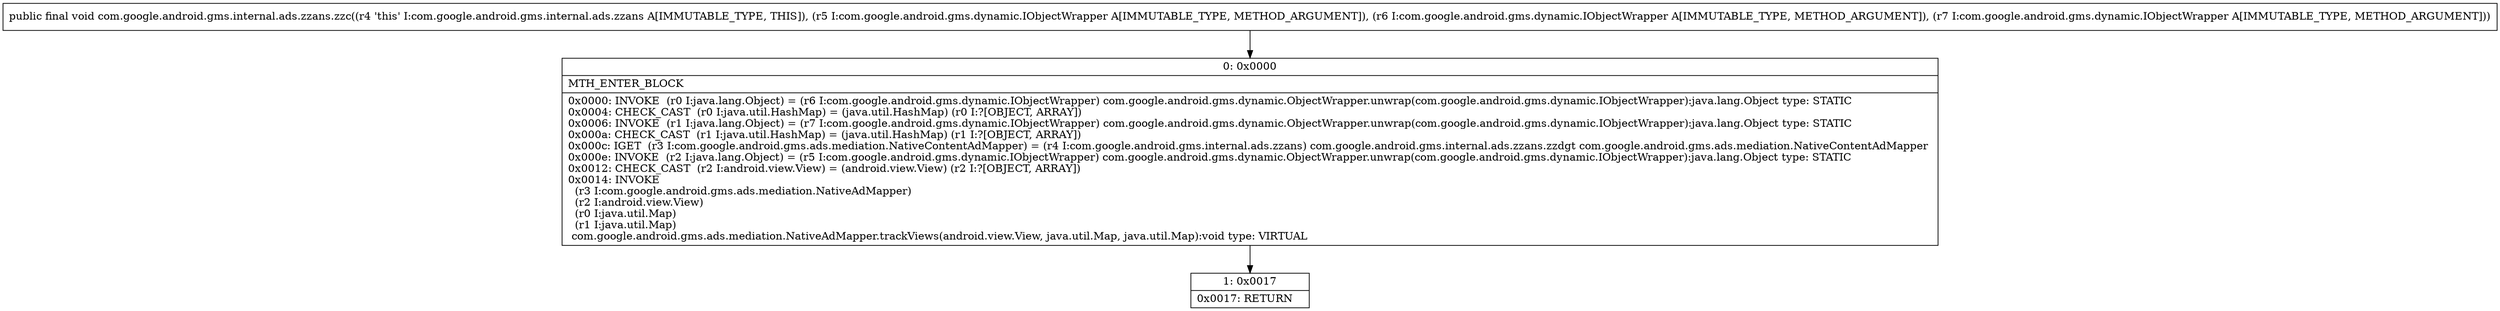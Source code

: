 digraph "CFG forcom.google.android.gms.internal.ads.zzans.zzc(Lcom\/google\/android\/gms\/dynamic\/IObjectWrapper;Lcom\/google\/android\/gms\/dynamic\/IObjectWrapper;Lcom\/google\/android\/gms\/dynamic\/IObjectWrapper;)V" {
Node_0 [shape=record,label="{0\:\ 0x0000|MTH_ENTER_BLOCK\l|0x0000: INVOKE  (r0 I:java.lang.Object) = (r6 I:com.google.android.gms.dynamic.IObjectWrapper) com.google.android.gms.dynamic.ObjectWrapper.unwrap(com.google.android.gms.dynamic.IObjectWrapper):java.lang.Object type: STATIC \l0x0004: CHECK_CAST  (r0 I:java.util.HashMap) = (java.util.HashMap) (r0 I:?[OBJECT, ARRAY]) \l0x0006: INVOKE  (r1 I:java.lang.Object) = (r7 I:com.google.android.gms.dynamic.IObjectWrapper) com.google.android.gms.dynamic.ObjectWrapper.unwrap(com.google.android.gms.dynamic.IObjectWrapper):java.lang.Object type: STATIC \l0x000a: CHECK_CAST  (r1 I:java.util.HashMap) = (java.util.HashMap) (r1 I:?[OBJECT, ARRAY]) \l0x000c: IGET  (r3 I:com.google.android.gms.ads.mediation.NativeContentAdMapper) = (r4 I:com.google.android.gms.internal.ads.zzans) com.google.android.gms.internal.ads.zzans.zzdgt com.google.android.gms.ads.mediation.NativeContentAdMapper \l0x000e: INVOKE  (r2 I:java.lang.Object) = (r5 I:com.google.android.gms.dynamic.IObjectWrapper) com.google.android.gms.dynamic.ObjectWrapper.unwrap(com.google.android.gms.dynamic.IObjectWrapper):java.lang.Object type: STATIC \l0x0012: CHECK_CAST  (r2 I:android.view.View) = (android.view.View) (r2 I:?[OBJECT, ARRAY]) \l0x0014: INVOKE  \l  (r3 I:com.google.android.gms.ads.mediation.NativeAdMapper)\l  (r2 I:android.view.View)\l  (r0 I:java.util.Map)\l  (r1 I:java.util.Map)\l com.google.android.gms.ads.mediation.NativeAdMapper.trackViews(android.view.View, java.util.Map, java.util.Map):void type: VIRTUAL \l}"];
Node_1 [shape=record,label="{1\:\ 0x0017|0x0017: RETURN   \l}"];
MethodNode[shape=record,label="{public final void com.google.android.gms.internal.ads.zzans.zzc((r4 'this' I:com.google.android.gms.internal.ads.zzans A[IMMUTABLE_TYPE, THIS]), (r5 I:com.google.android.gms.dynamic.IObjectWrapper A[IMMUTABLE_TYPE, METHOD_ARGUMENT]), (r6 I:com.google.android.gms.dynamic.IObjectWrapper A[IMMUTABLE_TYPE, METHOD_ARGUMENT]), (r7 I:com.google.android.gms.dynamic.IObjectWrapper A[IMMUTABLE_TYPE, METHOD_ARGUMENT])) }"];
MethodNode -> Node_0;
Node_0 -> Node_1;
}


